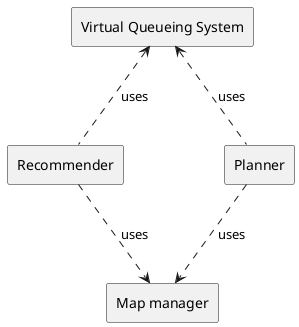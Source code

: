 @startuml architecture-overview
'left to right direction
skinparam componentStyle rectangle
skinparam nodesep 100
skinparam ranksep 80
' node "Recommender" as recommender {
'     [Attractions recommender]
'     [Show recommender]
'     [Restaurant recommender]
'     [Shop recommender]
' }

[Recommender] as recommender
[Planner] as planner
[Map manager] as map_manager
[Virtual Queueing System] as vqs
'actor Guest as guest

planner ..> map_manager : uses
recommender ..> map_manager : uses
vqs <.. planner : uses
vqs <.. recommender : uses
' guest <--> vqs : interact with
' guest .. map_manager : interacts with
' guest .. recommender
' guest .. planner

@enduml